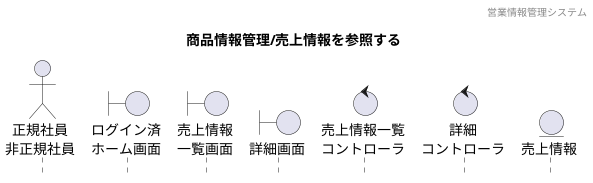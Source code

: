 @startuml ../../images/売上/売上情報管理_参照

hide footbox
header 営業情報管理システム
title 商品情報管理/売上情報を参照する

' actor "" as a
actor "正規社員\n非正規社員" as a1

' boundary "" as b
boundary "ログイン済\nホーム画面" as b1
boundary "売上情報\n一覧画面" as b2
boundary "詳細画面" as b3

' control "" as c
control "売上情報一覧\nコントローラ" as c1
control "詳細\nコントローラ" as c2

' entity "" as e
entity "売上情報" as e1

@enduml